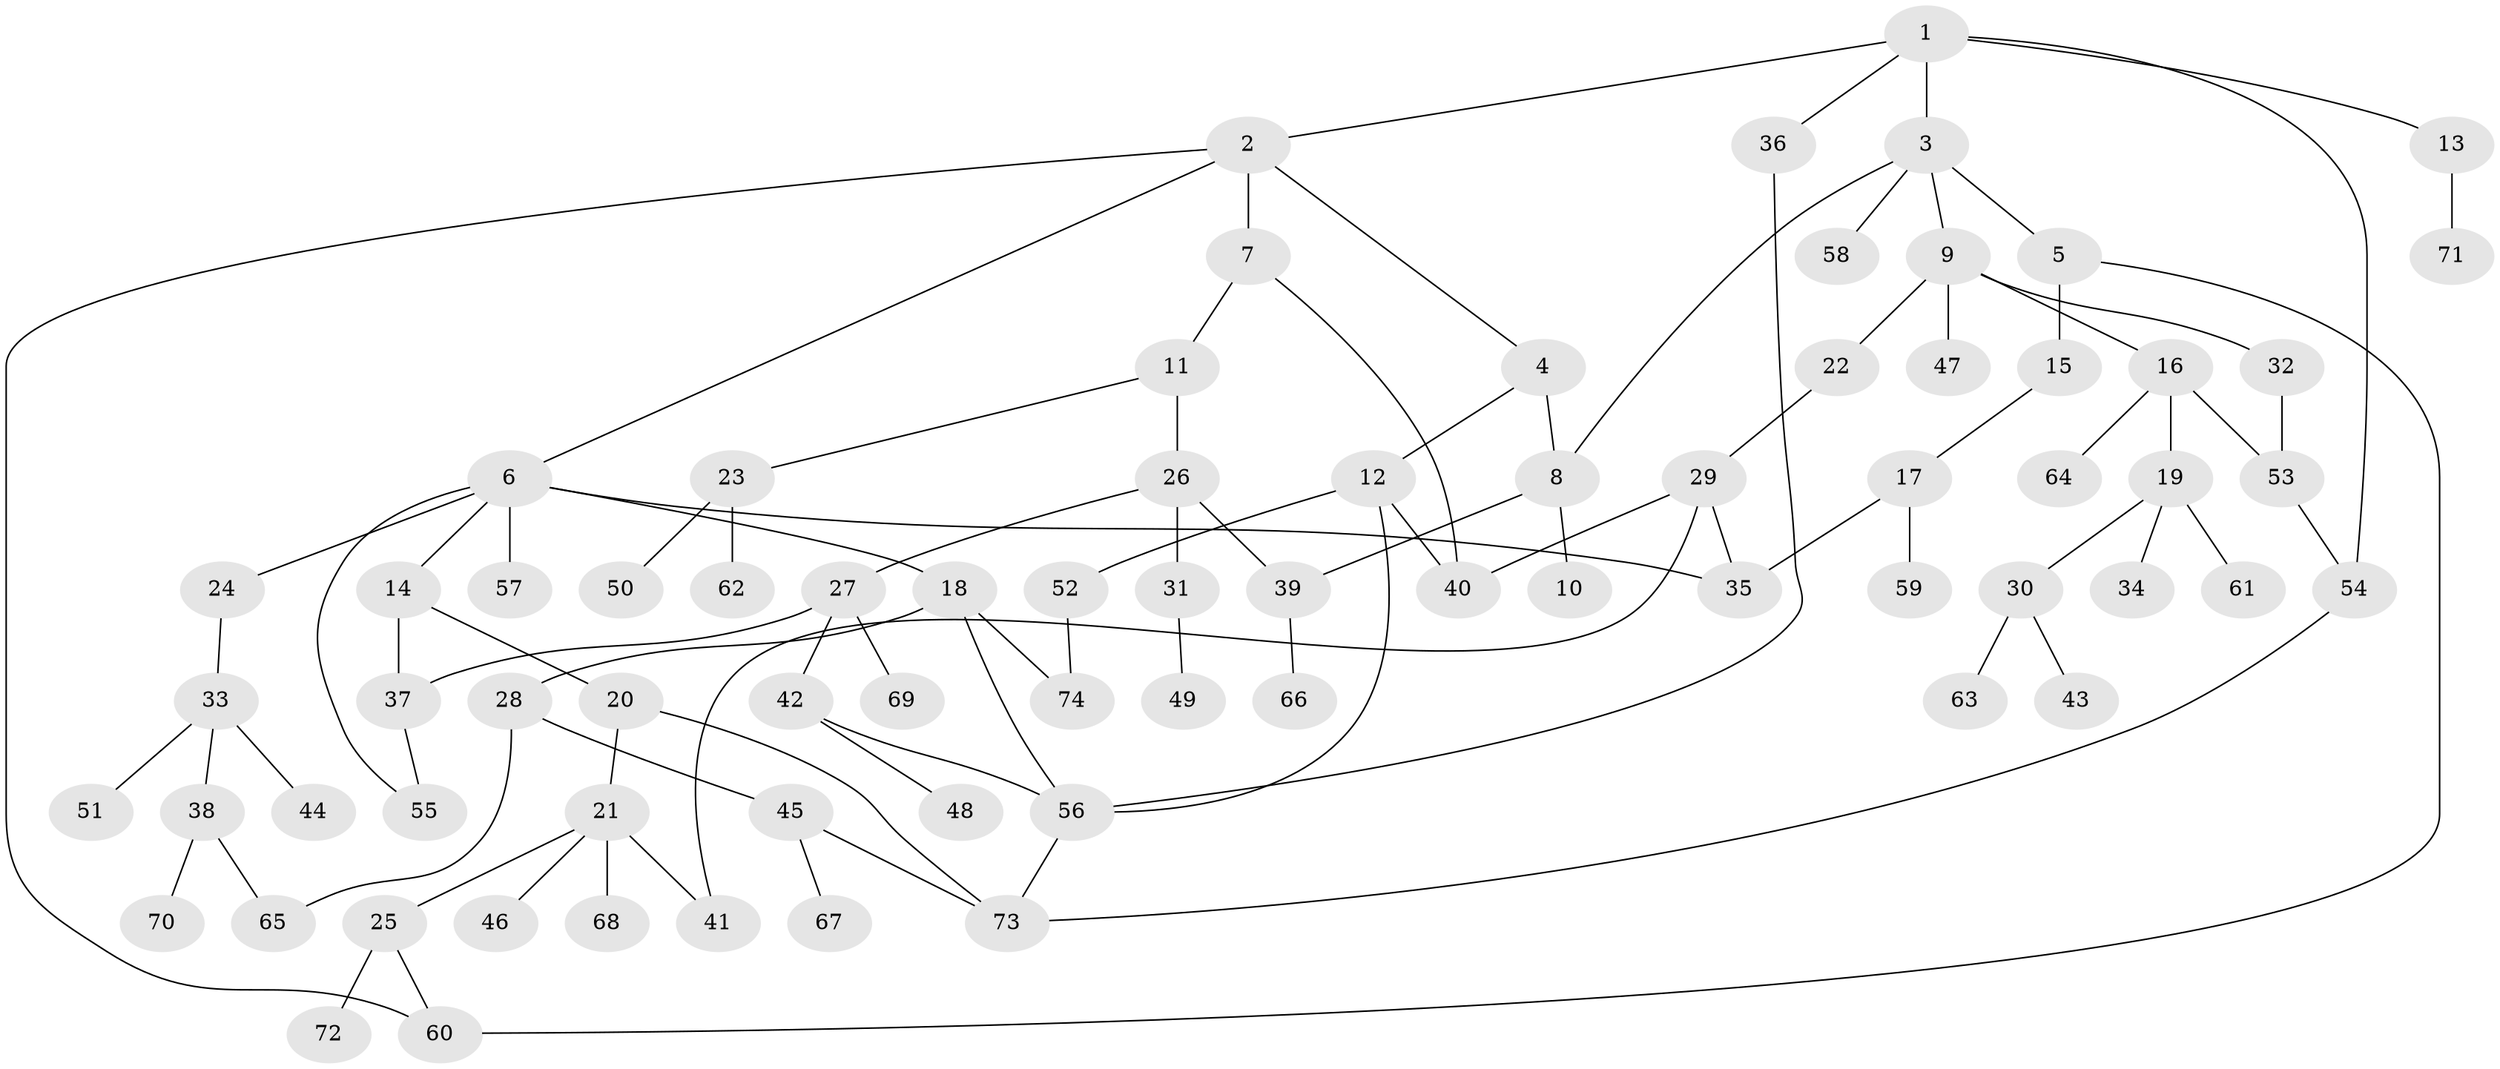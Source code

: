 // coarse degree distribution, {5: 0.05660377358490566, 4: 0.09433962264150944, 8: 0.018867924528301886, 3: 0.32075471698113206, 6: 0.018867924528301886, 2: 0.3018867924528302, 1: 0.18867924528301888}
// Generated by graph-tools (version 1.1) at 2025/48/03/04/25 22:48:51]
// undirected, 74 vertices, 94 edges
graph export_dot {
  node [color=gray90,style=filled];
  1;
  2;
  3;
  4;
  5;
  6;
  7;
  8;
  9;
  10;
  11;
  12;
  13;
  14;
  15;
  16;
  17;
  18;
  19;
  20;
  21;
  22;
  23;
  24;
  25;
  26;
  27;
  28;
  29;
  30;
  31;
  32;
  33;
  34;
  35;
  36;
  37;
  38;
  39;
  40;
  41;
  42;
  43;
  44;
  45;
  46;
  47;
  48;
  49;
  50;
  51;
  52;
  53;
  54;
  55;
  56;
  57;
  58;
  59;
  60;
  61;
  62;
  63;
  64;
  65;
  66;
  67;
  68;
  69;
  70;
  71;
  72;
  73;
  74;
  1 -- 2;
  1 -- 3;
  1 -- 13;
  1 -- 36;
  1 -- 54;
  2 -- 4;
  2 -- 6;
  2 -- 7;
  2 -- 60;
  3 -- 5;
  3 -- 9;
  3 -- 58;
  3 -- 8;
  4 -- 8;
  4 -- 12;
  5 -- 15;
  5 -- 60;
  6 -- 14;
  6 -- 18;
  6 -- 24;
  6 -- 57;
  6 -- 55;
  6 -- 35;
  7 -- 11;
  7 -- 40;
  8 -- 10;
  8 -- 39;
  9 -- 16;
  9 -- 22;
  9 -- 32;
  9 -- 47;
  11 -- 23;
  11 -- 26;
  12 -- 52;
  12 -- 56;
  12 -- 40;
  13 -- 71;
  14 -- 20;
  14 -- 37;
  15 -- 17;
  16 -- 19;
  16 -- 53;
  16 -- 64;
  17 -- 35;
  17 -- 59;
  18 -- 28;
  18 -- 74;
  18 -- 56;
  19 -- 30;
  19 -- 34;
  19 -- 61;
  20 -- 21;
  20 -- 73;
  21 -- 25;
  21 -- 41;
  21 -- 46;
  21 -- 68;
  22 -- 29;
  23 -- 50;
  23 -- 62;
  24 -- 33;
  25 -- 72;
  25 -- 60;
  26 -- 27;
  26 -- 31;
  26 -- 39;
  27 -- 42;
  27 -- 69;
  27 -- 37;
  28 -- 45;
  28 -- 65;
  29 -- 40;
  29 -- 35;
  29 -- 41;
  30 -- 43;
  30 -- 63;
  31 -- 49;
  32 -- 53;
  33 -- 38;
  33 -- 44;
  33 -- 51;
  36 -- 56;
  37 -- 55;
  38 -- 65;
  38 -- 70;
  39 -- 66;
  42 -- 48;
  42 -- 56;
  45 -- 67;
  45 -- 73;
  52 -- 74;
  53 -- 54;
  54 -- 73;
  56 -- 73;
}
